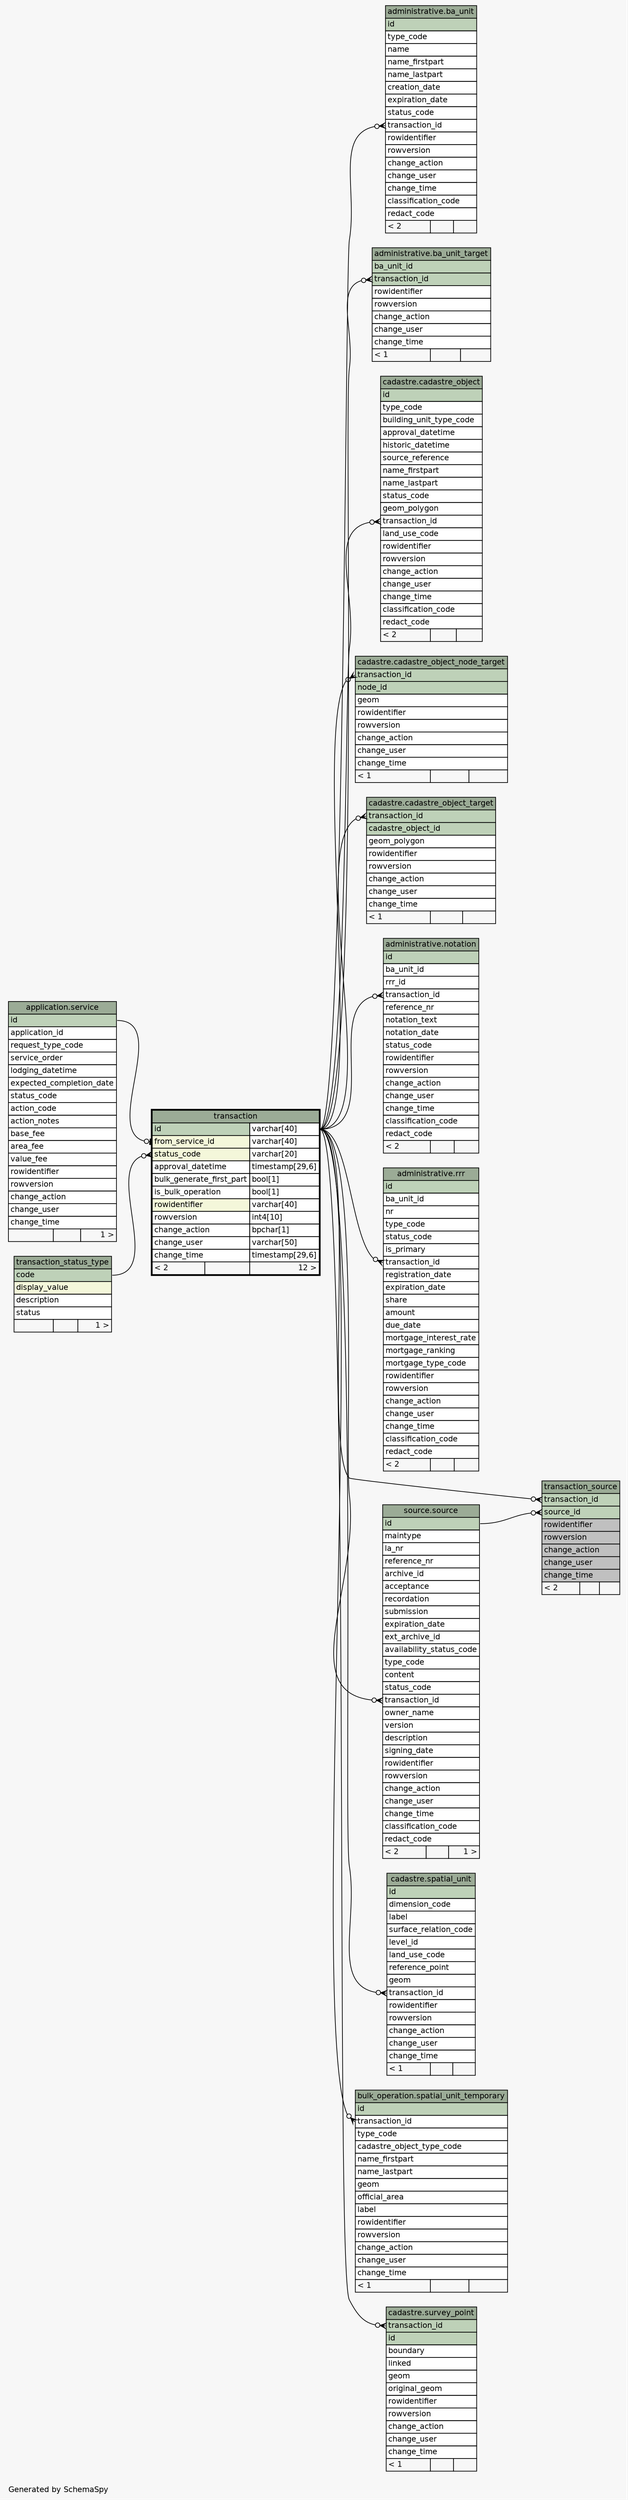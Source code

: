 // dot 2.36.0 on Windows 7 6.1
// SchemaSpy rev 590
digraph "oneDegreeRelationshipsDiagram" {
  graph [
    rankdir="RL"
    bgcolor="#f7f7f7"
    label="\nGenerated by SchemaSpy"
    labeljust="l"
    nodesep="0.18"
    ranksep="0.46"
    fontname="Helvetica"
    fontsize="11"
  ];
  node [
    fontname="Helvetica"
    fontsize="11"
    shape="plaintext"
  ];
  edge [
    arrowsize="0.8"
  ];
  "administrative.ba_unit":"transaction_id":w -> "transaction":"id.type":e [arrowhead=none dir=back arrowtail=crowodot];
  "administrative.ba_unit_target":"transaction_id":w -> "transaction":"id.type":e [arrowhead=none dir=back arrowtail=crowodot];
  "cadastre.cadastre_object":"transaction_id":w -> "transaction":"id.type":e [arrowhead=none dir=back arrowtail=crowodot];
  "cadastre.cadastre_object_node_target":"transaction_id":w -> "transaction":"id.type":e [arrowhead=none dir=back arrowtail=crowodot];
  "cadastre.cadastre_object_target":"transaction_id":w -> "transaction":"id.type":e [arrowhead=none dir=back arrowtail=crowodot];
  "administrative.notation":"transaction_id":w -> "transaction":"id.type":e [arrowhead=none dir=back arrowtail=crowodot];
  "administrative.rrr":"transaction_id":w -> "transaction":"id.type":e [arrowhead=none dir=back arrowtail=crowodot];
  "source.source":"transaction_id":w -> "transaction":"id.type":e [arrowhead=none dir=back arrowtail=crowodot];
  "cadastre.spatial_unit":"transaction_id":w -> "transaction":"id.type":e [arrowhead=none dir=back arrowtail=crowodot];
  "bulk_operation.spatial_unit_temporary":"transaction_id":w -> "transaction":"id.type":e [arrowhead=none dir=back arrowtail=crowodot];
  "cadastre.survey_point":"transaction_id":w -> "transaction":"id.type":e [arrowhead=none dir=back arrowtail=crowodot];
  "transaction":"from_service_id":w -> "application.service":"id":e [arrowhead=none dir=back arrowtail=teeodot];
  "transaction":"status_code":w -> "transaction_status_type":"code":e [arrowhead=none dir=back arrowtail=crowodot];
  "transaction_source":"source_id":w -> "source.source":"id":e [arrowhead=none dir=back arrowtail=crowodot];
  "transaction_source":"transaction_id":w -> "transaction":"id.type":e [arrowhead=none dir=back arrowtail=crowodot];
  "administrative.ba_unit" [
    label=<
    <TABLE BORDER="0" CELLBORDER="1" CELLSPACING="0" BGCOLOR="#ffffff">
      <TR><TD COLSPAN="3" BGCOLOR="#9bab96" ALIGN="CENTER">administrative.ba_unit</TD></TR>
      <TR><TD PORT="id" COLSPAN="3" BGCOLOR="#bed1b8" ALIGN="LEFT">id</TD></TR>
      <TR><TD PORT="type_code" COLSPAN="3" ALIGN="LEFT">type_code</TD></TR>
      <TR><TD PORT="name" COLSPAN="3" ALIGN="LEFT">name</TD></TR>
      <TR><TD PORT="name_firstpart" COLSPAN="3" ALIGN="LEFT">name_firstpart</TD></TR>
      <TR><TD PORT="name_lastpart" COLSPAN="3" ALIGN="LEFT">name_lastpart</TD></TR>
      <TR><TD PORT="creation_date" COLSPAN="3" ALIGN="LEFT">creation_date</TD></TR>
      <TR><TD PORT="expiration_date" COLSPAN="3" ALIGN="LEFT">expiration_date</TD></TR>
      <TR><TD PORT="status_code" COLSPAN="3" ALIGN="LEFT">status_code</TD></TR>
      <TR><TD PORT="transaction_id" COLSPAN="3" ALIGN="LEFT">transaction_id</TD></TR>
      <TR><TD PORT="rowidentifier" COLSPAN="3" ALIGN="LEFT">rowidentifier</TD></TR>
      <TR><TD PORT="rowversion" COLSPAN="3" ALIGN="LEFT">rowversion</TD></TR>
      <TR><TD PORT="change_action" COLSPAN="3" ALIGN="LEFT">change_action</TD></TR>
      <TR><TD PORT="change_user" COLSPAN="3" ALIGN="LEFT">change_user</TD></TR>
      <TR><TD PORT="change_time" COLSPAN="3" ALIGN="LEFT">change_time</TD></TR>
      <TR><TD PORT="classification_code" COLSPAN="3" ALIGN="LEFT">classification_code</TD></TR>
      <TR><TD PORT="redact_code" COLSPAN="3" ALIGN="LEFT">redact_code</TD></TR>
      <TR><TD ALIGN="LEFT" BGCOLOR="#f7f7f7">&lt; 2</TD><TD ALIGN="RIGHT" BGCOLOR="#f7f7f7">  </TD><TD ALIGN="RIGHT" BGCOLOR="#f7f7f7">  </TD></TR>
    </TABLE>>
    URL="../../administrative/tables/ba_unit.html"
    tooltip="administrative.ba_unit"
  ];
  "administrative.ba_unit_target" [
    label=<
    <TABLE BORDER="0" CELLBORDER="1" CELLSPACING="0" BGCOLOR="#ffffff">
      <TR><TD COLSPAN="3" BGCOLOR="#9bab96" ALIGN="CENTER">administrative.ba_unit_target</TD></TR>
      <TR><TD PORT="ba_unit_id" COLSPAN="3" BGCOLOR="#bed1b8" ALIGN="LEFT">ba_unit_id</TD></TR>
      <TR><TD PORT="transaction_id" COLSPAN="3" BGCOLOR="#bed1b8" ALIGN="LEFT">transaction_id</TD></TR>
      <TR><TD PORT="rowidentifier" COLSPAN="3" ALIGN="LEFT">rowidentifier</TD></TR>
      <TR><TD PORT="rowversion" COLSPAN="3" ALIGN="LEFT">rowversion</TD></TR>
      <TR><TD PORT="change_action" COLSPAN="3" ALIGN="LEFT">change_action</TD></TR>
      <TR><TD PORT="change_user" COLSPAN="3" ALIGN="LEFT">change_user</TD></TR>
      <TR><TD PORT="change_time" COLSPAN="3" ALIGN="LEFT">change_time</TD></TR>
      <TR><TD ALIGN="LEFT" BGCOLOR="#f7f7f7">&lt; 1</TD><TD ALIGN="RIGHT" BGCOLOR="#f7f7f7">  </TD><TD ALIGN="RIGHT" BGCOLOR="#f7f7f7">  </TD></TR>
    </TABLE>>
    URL="../../administrative/tables/ba_unit_target.html"
    tooltip="administrative.ba_unit_target"
  ];
  "cadastre.cadastre_object" [
    label=<
    <TABLE BORDER="0" CELLBORDER="1" CELLSPACING="0" BGCOLOR="#ffffff">
      <TR><TD COLSPAN="3" BGCOLOR="#9bab96" ALIGN="CENTER">cadastre.cadastre_object</TD></TR>
      <TR><TD PORT="id" COLSPAN="3" BGCOLOR="#bed1b8" ALIGN="LEFT">id</TD></TR>
      <TR><TD PORT="type_code" COLSPAN="3" ALIGN="LEFT">type_code</TD></TR>
      <TR><TD PORT="building_unit_type_code" COLSPAN="3" ALIGN="LEFT">building_unit_type_code</TD></TR>
      <TR><TD PORT="approval_datetime" COLSPAN="3" ALIGN="LEFT">approval_datetime</TD></TR>
      <TR><TD PORT="historic_datetime" COLSPAN="3" ALIGN="LEFT">historic_datetime</TD></TR>
      <TR><TD PORT="source_reference" COLSPAN="3" ALIGN="LEFT">source_reference</TD></TR>
      <TR><TD PORT="name_firstpart" COLSPAN="3" ALIGN="LEFT">name_firstpart</TD></TR>
      <TR><TD PORT="name_lastpart" COLSPAN="3" ALIGN="LEFT">name_lastpart</TD></TR>
      <TR><TD PORT="status_code" COLSPAN="3" ALIGN="LEFT">status_code</TD></TR>
      <TR><TD PORT="geom_polygon" COLSPAN="3" ALIGN="LEFT">geom_polygon</TD></TR>
      <TR><TD PORT="transaction_id" COLSPAN="3" ALIGN="LEFT">transaction_id</TD></TR>
      <TR><TD PORT="land_use_code" COLSPAN="3" ALIGN="LEFT">land_use_code</TD></TR>
      <TR><TD PORT="rowidentifier" COLSPAN="3" ALIGN="LEFT">rowidentifier</TD></TR>
      <TR><TD PORT="rowversion" COLSPAN="3" ALIGN="LEFT">rowversion</TD></TR>
      <TR><TD PORT="change_action" COLSPAN="3" ALIGN="LEFT">change_action</TD></TR>
      <TR><TD PORT="change_user" COLSPAN="3" ALIGN="LEFT">change_user</TD></TR>
      <TR><TD PORT="change_time" COLSPAN="3" ALIGN="LEFT">change_time</TD></TR>
      <TR><TD PORT="classification_code" COLSPAN="3" ALIGN="LEFT">classification_code</TD></TR>
      <TR><TD PORT="redact_code" COLSPAN="3" ALIGN="LEFT">redact_code</TD></TR>
      <TR><TD ALIGN="LEFT" BGCOLOR="#f7f7f7">&lt; 2</TD><TD ALIGN="RIGHT" BGCOLOR="#f7f7f7">  </TD><TD ALIGN="RIGHT" BGCOLOR="#f7f7f7">  </TD></TR>
    </TABLE>>
    URL="../../cadastre/tables/cadastre_object.html"
    tooltip="cadastre.cadastre_object"
  ];
  "cadastre.cadastre_object_node_target" [
    label=<
    <TABLE BORDER="0" CELLBORDER="1" CELLSPACING="0" BGCOLOR="#ffffff">
      <TR><TD COLSPAN="3" BGCOLOR="#9bab96" ALIGN="CENTER">cadastre.cadastre_object_node_target</TD></TR>
      <TR><TD PORT="transaction_id" COLSPAN="3" BGCOLOR="#bed1b8" ALIGN="LEFT">transaction_id</TD></TR>
      <TR><TD PORT="node_id" COLSPAN="3" BGCOLOR="#bed1b8" ALIGN="LEFT">node_id</TD></TR>
      <TR><TD PORT="geom" COLSPAN="3" ALIGN="LEFT">geom</TD></TR>
      <TR><TD PORT="rowidentifier" COLSPAN="3" ALIGN="LEFT">rowidentifier</TD></TR>
      <TR><TD PORT="rowversion" COLSPAN="3" ALIGN="LEFT">rowversion</TD></TR>
      <TR><TD PORT="change_action" COLSPAN="3" ALIGN="LEFT">change_action</TD></TR>
      <TR><TD PORT="change_user" COLSPAN="3" ALIGN="LEFT">change_user</TD></TR>
      <TR><TD PORT="change_time" COLSPAN="3" ALIGN="LEFT">change_time</TD></TR>
      <TR><TD ALIGN="LEFT" BGCOLOR="#f7f7f7">&lt; 1</TD><TD ALIGN="RIGHT" BGCOLOR="#f7f7f7">  </TD><TD ALIGN="RIGHT" BGCOLOR="#f7f7f7">  </TD></TR>
    </TABLE>>
    URL="../../cadastre/tables/cadastre_object_node_target.html"
    tooltip="cadastre.cadastre_object_node_target"
  ];
  "cadastre.cadastre_object_target" [
    label=<
    <TABLE BORDER="0" CELLBORDER="1" CELLSPACING="0" BGCOLOR="#ffffff">
      <TR><TD COLSPAN="3" BGCOLOR="#9bab96" ALIGN="CENTER">cadastre.cadastre_object_target</TD></TR>
      <TR><TD PORT="transaction_id" COLSPAN="3" BGCOLOR="#bed1b8" ALIGN="LEFT">transaction_id</TD></TR>
      <TR><TD PORT="cadastre_object_id" COLSPAN="3" BGCOLOR="#bed1b8" ALIGN="LEFT">cadastre_object_id</TD></TR>
      <TR><TD PORT="geom_polygon" COLSPAN="3" ALIGN="LEFT">geom_polygon</TD></TR>
      <TR><TD PORT="rowidentifier" COLSPAN="3" ALIGN="LEFT">rowidentifier</TD></TR>
      <TR><TD PORT="rowversion" COLSPAN="3" ALIGN="LEFT">rowversion</TD></TR>
      <TR><TD PORT="change_action" COLSPAN="3" ALIGN="LEFT">change_action</TD></TR>
      <TR><TD PORT="change_user" COLSPAN="3" ALIGN="LEFT">change_user</TD></TR>
      <TR><TD PORT="change_time" COLSPAN="3" ALIGN="LEFT">change_time</TD></TR>
      <TR><TD ALIGN="LEFT" BGCOLOR="#f7f7f7">&lt; 1</TD><TD ALIGN="RIGHT" BGCOLOR="#f7f7f7">  </TD><TD ALIGN="RIGHT" BGCOLOR="#f7f7f7">  </TD></TR>
    </TABLE>>
    URL="../../cadastre/tables/cadastre_object_target.html"
    tooltip="cadastre.cadastre_object_target"
  ];
  "administrative.notation" [
    label=<
    <TABLE BORDER="0" CELLBORDER="1" CELLSPACING="0" BGCOLOR="#ffffff">
      <TR><TD COLSPAN="3" BGCOLOR="#9bab96" ALIGN="CENTER">administrative.notation</TD></TR>
      <TR><TD PORT="id" COLSPAN="3" BGCOLOR="#bed1b8" ALIGN="LEFT">id</TD></TR>
      <TR><TD PORT="ba_unit_id" COLSPAN="3" ALIGN="LEFT">ba_unit_id</TD></TR>
      <TR><TD PORT="rrr_id" COLSPAN="3" ALIGN="LEFT">rrr_id</TD></TR>
      <TR><TD PORT="transaction_id" COLSPAN="3" ALIGN="LEFT">transaction_id</TD></TR>
      <TR><TD PORT="reference_nr" COLSPAN="3" ALIGN="LEFT">reference_nr</TD></TR>
      <TR><TD PORT="notation_text" COLSPAN="3" ALIGN="LEFT">notation_text</TD></TR>
      <TR><TD PORT="notation_date" COLSPAN="3" ALIGN="LEFT">notation_date</TD></TR>
      <TR><TD PORT="status_code" COLSPAN="3" ALIGN="LEFT">status_code</TD></TR>
      <TR><TD PORT="rowidentifier" COLSPAN="3" ALIGN="LEFT">rowidentifier</TD></TR>
      <TR><TD PORT="rowversion" COLSPAN="3" ALIGN="LEFT">rowversion</TD></TR>
      <TR><TD PORT="change_action" COLSPAN="3" ALIGN="LEFT">change_action</TD></TR>
      <TR><TD PORT="change_user" COLSPAN="3" ALIGN="LEFT">change_user</TD></TR>
      <TR><TD PORT="change_time" COLSPAN="3" ALIGN="LEFT">change_time</TD></TR>
      <TR><TD PORT="classification_code" COLSPAN="3" ALIGN="LEFT">classification_code</TD></TR>
      <TR><TD PORT="redact_code" COLSPAN="3" ALIGN="LEFT">redact_code</TD></TR>
      <TR><TD ALIGN="LEFT" BGCOLOR="#f7f7f7">&lt; 2</TD><TD ALIGN="RIGHT" BGCOLOR="#f7f7f7">  </TD><TD ALIGN="RIGHT" BGCOLOR="#f7f7f7">  </TD></TR>
    </TABLE>>
    URL="../../administrative/tables/notation.html"
    tooltip="administrative.notation"
  ];
  "administrative.rrr" [
    label=<
    <TABLE BORDER="0" CELLBORDER="1" CELLSPACING="0" BGCOLOR="#ffffff">
      <TR><TD COLSPAN="3" BGCOLOR="#9bab96" ALIGN="CENTER">administrative.rrr</TD></TR>
      <TR><TD PORT="id" COLSPAN="3" BGCOLOR="#bed1b8" ALIGN="LEFT">id</TD></TR>
      <TR><TD PORT="ba_unit_id" COLSPAN="3" ALIGN="LEFT">ba_unit_id</TD></TR>
      <TR><TD PORT="nr" COLSPAN="3" ALIGN="LEFT">nr</TD></TR>
      <TR><TD PORT="type_code" COLSPAN="3" ALIGN="LEFT">type_code</TD></TR>
      <TR><TD PORT="status_code" COLSPAN="3" ALIGN="LEFT">status_code</TD></TR>
      <TR><TD PORT="is_primary" COLSPAN="3" ALIGN="LEFT">is_primary</TD></TR>
      <TR><TD PORT="transaction_id" COLSPAN="3" ALIGN="LEFT">transaction_id</TD></TR>
      <TR><TD PORT="registration_date" COLSPAN="3" ALIGN="LEFT">registration_date</TD></TR>
      <TR><TD PORT="expiration_date" COLSPAN="3" ALIGN="LEFT">expiration_date</TD></TR>
      <TR><TD PORT="share" COLSPAN="3" ALIGN="LEFT">share</TD></TR>
      <TR><TD PORT="amount" COLSPAN="3" ALIGN="LEFT">amount</TD></TR>
      <TR><TD PORT="due_date" COLSPAN="3" ALIGN="LEFT">due_date</TD></TR>
      <TR><TD PORT="mortgage_interest_rate" COLSPAN="3" ALIGN="LEFT">mortgage_interest_rate</TD></TR>
      <TR><TD PORT="mortgage_ranking" COLSPAN="3" ALIGN="LEFT">mortgage_ranking</TD></TR>
      <TR><TD PORT="mortgage_type_code" COLSPAN="3" ALIGN="LEFT">mortgage_type_code</TD></TR>
      <TR><TD PORT="rowidentifier" COLSPAN="3" ALIGN="LEFT">rowidentifier</TD></TR>
      <TR><TD PORT="rowversion" COLSPAN="3" ALIGN="LEFT">rowversion</TD></TR>
      <TR><TD PORT="change_action" COLSPAN="3" ALIGN="LEFT">change_action</TD></TR>
      <TR><TD PORT="change_user" COLSPAN="3" ALIGN="LEFT">change_user</TD></TR>
      <TR><TD PORT="change_time" COLSPAN="3" ALIGN="LEFT">change_time</TD></TR>
      <TR><TD PORT="classification_code" COLSPAN="3" ALIGN="LEFT">classification_code</TD></TR>
      <TR><TD PORT="redact_code" COLSPAN="3" ALIGN="LEFT">redact_code</TD></TR>
      <TR><TD ALIGN="LEFT" BGCOLOR="#f7f7f7">&lt; 2</TD><TD ALIGN="RIGHT" BGCOLOR="#f7f7f7">  </TD><TD ALIGN="RIGHT" BGCOLOR="#f7f7f7">  </TD></TR>
    </TABLE>>
    URL="../../administrative/tables/rrr.html"
    tooltip="administrative.rrr"
  ];
  "application.service" [
    label=<
    <TABLE BORDER="0" CELLBORDER="1" CELLSPACING="0" BGCOLOR="#ffffff">
      <TR><TD COLSPAN="3" BGCOLOR="#9bab96" ALIGN="CENTER">application.service</TD></TR>
      <TR><TD PORT="id" COLSPAN="3" BGCOLOR="#bed1b8" ALIGN="LEFT">id</TD></TR>
      <TR><TD PORT="application_id" COLSPAN="3" ALIGN="LEFT">application_id</TD></TR>
      <TR><TD PORT="request_type_code" COLSPAN="3" ALIGN="LEFT">request_type_code</TD></TR>
      <TR><TD PORT="service_order" COLSPAN="3" ALIGN="LEFT">service_order</TD></TR>
      <TR><TD PORT="lodging_datetime" COLSPAN="3" ALIGN="LEFT">lodging_datetime</TD></TR>
      <TR><TD PORT="expected_completion_date" COLSPAN="3" ALIGN="LEFT">expected_completion_date</TD></TR>
      <TR><TD PORT="status_code" COLSPAN="3" ALIGN="LEFT">status_code</TD></TR>
      <TR><TD PORT="action_code" COLSPAN="3" ALIGN="LEFT">action_code</TD></TR>
      <TR><TD PORT="action_notes" COLSPAN="3" ALIGN="LEFT">action_notes</TD></TR>
      <TR><TD PORT="base_fee" COLSPAN="3" ALIGN="LEFT">base_fee</TD></TR>
      <TR><TD PORT="area_fee" COLSPAN="3" ALIGN="LEFT">area_fee</TD></TR>
      <TR><TD PORT="value_fee" COLSPAN="3" ALIGN="LEFT">value_fee</TD></TR>
      <TR><TD PORT="rowidentifier" COLSPAN="3" ALIGN="LEFT">rowidentifier</TD></TR>
      <TR><TD PORT="rowversion" COLSPAN="3" ALIGN="LEFT">rowversion</TD></TR>
      <TR><TD PORT="change_action" COLSPAN="3" ALIGN="LEFT">change_action</TD></TR>
      <TR><TD PORT="change_user" COLSPAN="3" ALIGN="LEFT">change_user</TD></TR>
      <TR><TD PORT="change_time" COLSPAN="3" ALIGN="LEFT">change_time</TD></TR>
      <TR><TD ALIGN="LEFT" BGCOLOR="#f7f7f7">  </TD><TD ALIGN="RIGHT" BGCOLOR="#f7f7f7">  </TD><TD ALIGN="RIGHT" BGCOLOR="#f7f7f7">1 &gt;</TD></TR>
    </TABLE>>
    URL="../../application/tables/service.html"
    tooltip="application.service"
  ];
  "source.source" [
    label=<
    <TABLE BORDER="0" CELLBORDER="1" CELLSPACING="0" BGCOLOR="#ffffff">
      <TR><TD COLSPAN="3" BGCOLOR="#9bab96" ALIGN="CENTER">source.source</TD></TR>
      <TR><TD PORT="id" COLSPAN="3" BGCOLOR="#bed1b8" ALIGN="LEFT">id</TD></TR>
      <TR><TD PORT="maintype" COLSPAN="3" ALIGN="LEFT">maintype</TD></TR>
      <TR><TD PORT="la_nr" COLSPAN="3" ALIGN="LEFT">la_nr</TD></TR>
      <TR><TD PORT="reference_nr" COLSPAN="3" ALIGN="LEFT">reference_nr</TD></TR>
      <TR><TD PORT="archive_id" COLSPAN="3" ALIGN="LEFT">archive_id</TD></TR>
      <TR><TD PORT="acceptance" COLSPAN="3" ALIGN="LEFT">acceptance</TD></TR>
      <TR><TD PORT="recordation" COLSPAN="3" ALIGN="LEFT">recordation</TD></TR>
      <TR><TD PORT="submission" COLSPAN="3" ALIGN="LEFT">submission</TD></TR>
      <TR><TD PORT="expiration_date" COLSPAN="3" ALIGN="LEFT">expiration_date</TD></TR>
      <TR><TD PORT="ext_archive_id" COLSPAN="3" ALIGN="LEFT">ext_archive_id</TD></TR>
      <TR><TD PORT="availability_status_code" COLSPAN="3" ALIGN="LEFT">availability_status_code</TD></TR>
      <TR><TD PORT="type_code" COLSPAN="3" ALIGN="LEFT">type_code</TD></TR>
      <TR><TD PORT="content" COLSPAN="3" ALIGN="LEFT">content</TD></TR>
      <TR><TD PORT="status_code" COLSPAN="3" ALIGN="LEFT">status_code</TD></TR>
      <TR><TD PORT="transaction_id" COLSPAN="3" ALIGN="LEFT">transaction_id</TD></TR>
      <TR><TD PORT="owner_name" COLSPAN="3" ALIGN="LEFT">owner_name</TD></TR>
      <TR><TD PORT="version" COLSPAN="3" ALIGN="LEFT">version</TD></TR>
      <TR><TD PORT="description" COLSPAN="3" ALIGN="LEFT">description</TD></TR>
      <TR><TD PORT="signing_date" COLSPAN="3" ALIGN="LEFT">signing_date</TD></TR>
      <TR><TD PORT="rowidentifier" COLSPAN="3" ALIGN="LEFT">rowidentifier</TD></TR>
      <TR><TD PORT="rowversion" COLSPAN="3" ALIGN="LEFT">rowversion</TD></TR>
      <TR><TD PORT="change_action" COLSPAN="3" ALIGN="LEFT">change_action</TD></TR>
      <TR><TD PORT="change_user" COLSPAN="3" ALIGN="LEFT">change_user</TD></TR>
      <TR><TD PORT="change_time" COLSPAN="3" ALIGN="LEFT">change_time</TD></TR>
      <TR><TD PORT="classification_code" COLSPAN="3" ALIGN="LEFT">classification_code</TD></TR>
      <TR><TD PORT="redact_code" COLSPAN="3" ALIGN="LEFT">redact_code</TD></TR>
      <TR><TD ALIGN="LEFT" BGCOLOR="#f7f7f7">&lt; 2</TD><TD ALIGN="RIGHT" BGCOLOR="#f7f7f7">  </TD><TD ALIGN="RIGHT" BGCOLOR="#f7f7f7">1 &gt;</TD></TR>
    </TABLE>>
    URL="../../source/tables/source.html"
    tooltip="source.source"
  ];
  "cadastre.spatial_unit" [
    label=<
    <TABLE BORDER="0" CELLBORDER="1" CELLSPACING="0" BGCOLOR="#ffffff">
      <TR><TD COLSPAN="3" BGCOLOR="#9bab96" ALIGN="CENTER">cadastre.spatial_unit</TD></TR>
      <TR><TD PORT="id" COLSPAN="3" BGCOLOR="#bed1b8" ALIGN="LEFT">id</TD></TR>
      <TR><TD PORT="dimension_code" COLSPAN="3" ALIGN="LEFT">dimension_code</TD></TR>
      <TR><TD PORT="label" COLSPAN="3" ALIGN="LEFT">label</TD></TR>
      <TR><TD PORT="surface_relation_code" COLSPAN="3" ALIGN="LEFT">surface_relation_code</TD></TR>
      <TR><TD PORT="level_id" COLSPAN="3" ALIGN="LEFT">level_id</TD></TR>
      <TR><TD PORT="land_use_code" COLSPAN="3" ALIGN="LEFT">land_use_code</TD></TR>
      <TR><TD PORT="reference_point" COLSPAN="3" ALIGN="LEFT">reference_point</TD></TR>
      <TR><TD PORT="geom" COLSPAN="3" ALIGN="LEFT">geom</TD></TR>
      <TR><TD PORT="transaction_id" COLSPAN="3" ALIGN="LEFT">transaction_id</TD></TR>
      <TR><TD PORT="rowidentifier" COLSPAN="3" ALIGN="LEFT">rowidentifier</TD></TR>
      <TR><TD PORT="rowversion" COLSPAN="3" ALIGN="LEFT">rowversion</TD></TR>
      <TR><TD PORT="change_action" COLSPAN="3" ALIGN="LEFT">change_action</TD></TR>
      <TR><TD PORT="change_user" COLSPAN="3" ALIGN="LEFT">change_user</TD></TR>
      <TR><TD PORT="change_time" COLSPAN="3" ALIGN="LEFT">change_time</TD></TR>
      <TR><TD ALIGN="LEFT" BGCOLOR="#f7f7f7">&lt; 1</TD><TD ALIGN="RIGHT" BGCOLOR="#f7f7f7">  </TD><TD ALIGN="RIGHT" BGCOLOR="#f7f7f7">  </TD></TR>
    </TABLE>>
    URL="../../cadastre/tables/spatial_unit.html"
    tooltip="cadastre.spatial_unit"
  ];
  "bulk_operation.spatial_unit_temporary" [
    label=<
    <TABLE BORDER="0" CELLBORDER="1" CELLSPACING="0" BGCOLOR="#ffffff">
      <TR><TD COLSPAN="3" BGCOLOR="#9bab96" ALIGN="CENTER">bulk_operation.spatial_unit_temporary</TD></TR>
      <TR><TD PORT="id" COLSPAN="3" BGCOLOR="#bed1b8" ALIGN="LEFT">id</TD></TR>
      <TR><TD PORT="transaction_id" COLSPAN="3" ALIGN="LEFT">transaction_id</TD></TR>
      <TR><TD PORT="type_code" COLSPAN="3" ALIGN="LEFT">type_code</TD></TR>
      <TR><TD PORT="cadastre_object_type_code" COLSPAN="3" ALIGN="LEFT">cadastre_object_type_code</TD></TR>
      <TR><TD PORT="name_firstpart" COLSPAN="3" ALIGN="LEFT">name_firstpart</TD></TR>
      <TR><TD PORT="name_lastpart" COLSPAN="3" ALIGN="LEFT">name_lastpart</TD></TR>
      <TR><TD PORT="geom" COLSPAN="3" ALIGN="LEFT">geom</TD></TR>
      <TR><TD PORT="official_area" COLSPAN="3" ALIGN="LEFT">official_area</TD></TR>
      <TR><TD PORT="label" COLSPAN="3" ALIGN="LEFT">label</TD></TR>
      <TR><TD PORT="rowidentifier" COLSPAN="3" ALIGN="LEFT">rowidentifier</TD></TR>
      <TR><TD PORT="rowversion" COLSPAN="3" ALIGN="LEFT">rowversion</TD></TR>
      <TR><TD PORT="change_action" COLSPAN="3" ALIGN="LEFT">change_action</TD></TR>
      <TR><TD PORT="change_user" COLSPAN="3" ALIGN="LEFT">change_user</TD></TR>
      <TR><TD PORT="change_time" COLSPAN="3" ALIGN="LEFT">change_time</TD></TR>
      <TR><TD ALIGN="LEFT" BGCOLOR="#f7f7f7">&lt; 1</TD><TD ALIGN="RIGHT" BGCOLOR="#f7f7f7">  </TD><TD ALIGN="RIGHT" BGCOLOR="#f7f7f7">  </TD></TR>
    </TABLE>>
    URL="../../bulk_operation/tables/spatial_unit_temporary.html"
    tooltip="bulk_operation.spatial_unit_temporary"
  ];
  "cadastre.survey_point" [
    label=<
    <TABLE BORDER="0" CELLBORDER="1" CELLSPACING="0" BGCOLOR="#ffffff">
      <TR><TD COLSPAN="3" BGCOLOR="#9bab96" ALIGN="CENTER">cadastre.survey_point</TD></TR>
      <TR><TD PORT="transaction_id" COLSPAN="3" BGCOLOR="#bed1b8" ALIGN="LEFT">transaction_id</TD></TR>
      <TR><TD PORT="id" COLSPAN="3" BGCOLOR="#bed1b8" ALIGN="LEFT">id</TD></TR>
      <TR><TD PORT="boundary" COLSPAN="3" ALIGN="LEFT">boundary</TD></TR>
      <TR><TD PORT="linked" COLSPAN="3" ALIGN="LEFT">linked</TD></TR>
      <TR><TD PORT="geom" COLSPAN="3" ALIGN="LEFT">geom</TD></TR>
      <TR><TD PORT="original_geom" COLSPAN="3" ALIGN="LEFT">original_geom</TD></TR>
      <TR><TD PORT="rowidentifier" COLSPAN="3" ALIGN="LEFT">rowidentifier</TD></TR>
      <TR><TD PORT="rowversion" COLSPAN="3" ALIGN="LEFT">rowversion</TD></TR>
      <TR><TD PORT="change_action" COLSPAN="3" ALIGN="LEFT">change_action</TD></TR>
      <TR><TD PORT="change_user" COLSPAN="3" ALIGN="LEFT">change_user</TD></TR>
      <TR><TD PORT="change_time" COLSPAN="3" ALIGN="LEFT">change_time</TD></TR>
      <TR><TD ALIGN="LEFT" BGCOLOR="#f7f7f7">&lt; 1</TD><TD ALIGN="RIGHT" BGCOLOR="#f7f7f7">  </TD><TD ALIGN="RIGHT" BGCOLOR="#f7f7f7">  </TD></TR>
    </TABLE>>
    URL="../../cadastre/tables/survey_point.html"
    tooltip="cadastre.survey_point"
  ];
  "transaction" [
    label=<
    <TABLE BORDER="2" CELLBORDER="1" CELLSPACING="0" BGCOLOR="#ffffff">
      <TR><TD COLSPAN="3" BGCOLOR="#9bab96" ALIGN="CENTER">transaction</TD></TR>
      <TR><TD PORT="id" COLSPAN="2" BGCOLOR="#bed1b8" ALIGN="LEFT">id</TD><TD PORT="id.type" ALIGN="LEFT">varchar[40]</TD></TR>
      <TR><TD PORT="from_service_id" COLSPAN="2" BGCOLOR="#f4f7da" ALIGN="LEFT">from_service_id</TD><TD PORT="from_service_id.type" ALIGN="LEFT">varchar[40]</TD></TR>
      <TR><TD PORT="status_code" COLSPAN="2" BGCOLOR="#f4f7da" ALIGN="LEFT">status_code</TD><TD PORT="status_code.type" ALIGN="LEFT">varchar[20]</TD></TR>
      <TR><TD PORT="approval_datetime" COLSPAN="2" ALIGN="LEFT">approval_datetime</TD><TD PORT="approval_datetime.type" ALIGN="LEFT">timestamp[29,6]</TD></TR>
      <TR><TD PORT="bulk_generate_first_part" COLSPAN="2" ALIGN="LEFT">bulk_generate_first_part</TD><TD PORT="bulk_generate_first_part.type" ALIGN="LEFT">bool[1]</TD></TR>
      <TR><TD PORT="is_bulk_operation" COLSPAN="2" ALIGN="LEFT">is_bulk_operation</TD><TD PORT="is_bulk_operation.type" ALIGN="LEFT">bool[1]</TD></TR>
      <TR><TD PORT="rowidentifier" COLSPAN="2" BGCOLOR="#f4f7da" ALIGN="LEFT">rowidentifier</TD><TD PORT="rowidentifier.type" ALIGN="LEFT">varchar[40]</TD></TR>
      <TR><TD PORT="rowversion" COLSPAN="2" ALIGN="LEFT">rowversion</TD><TD PORT="rowversion.type" ALIGN="LEFT">int4[10]</TD></TR>
      <TR><TD PORT="change_action" COLSPAN="2" ALIGN="LEFT">change_action</TD><TD PORT="change_action.type" ALIGN="LEFT">bpchar[1]</TD></TR>
      <TR><TD PORT="change_user" COLSPAN="2" ALIGN="LEFT">change_user</TD><TD PORT="change_user.type" ALIGN="LEFT">varchar[50]</TD></TR>
      <TR><TD PORT="change_time" COLSPAN="2" ALIGN="LEFT">change_time</TD><TD PORT="change_time.type" ALIGN="LEFT">timestamp[29,6]</TD></TR>
      <TR><TD ALIGN="LEFT" BGCOLOR="#f7f7f7">&lt; 2</TD><TD ALIGN="RIGHT" BGCOLOR="#f7f7f7">  </TD><TD ALIGN="RIGHT" BGCOLOR="#f7f7f7">12 &gt;</TD></TR>
    </TABLE>>
    URL="transaction.html"
    tooltip="transaction"
  ];
  "transaction_source" [
    label=<
    <TABLE BORDER="0" CELLBORDER="1" CELLSPACING="0" BGCOLOR="#ffffff">
      <TR><TD COLSPAN="3" BGCOLOR="#9bab96" ALIGN="CENTER">transaction_source</TD></TR>
      <TR><TD PORT="transaction_id" COLSPAN="3" BGCOLOR="#bed1b8" ALIGN="LEFT">transaction_id</TD></TR>
      <TR><TD PORT="source_id" COLSPAN="3" BGCOLOR="#bed1b8" ALIGN="LEFT">source_id</TD></TR>
      <TR><TD PORT="rowidentifier" COLSPAN="3" BGCOLOR="#c0c0c0" ALIGN="LEFT">rowidentifier</TD></TR>
      <TR><TD PORT="rowversion" COLSPAN="3" BGCOLOR="#c0c0c0" ALIGN="LEFT">rowversion</TD></TR>
      <TR><TD PORT="change_action" COLSPAN="3" BGCOLOR="#c0c0c0" ALIGN="LEFT">change_action</TD></TR>
      <TR><TD PORT="change_user" COLSPAN="3" BGCOLOR="#c0c0c0" ALIGN="LEFT">change_user</TD></TR>
      <TR><TD PORT="change_time" COLSPAN="3" BGCOLOR="#c0c0c0" ALIGN="LEFT">change_time</TD></TR>
      <TR><TD ALIGN="LEFT" BGCOLOR="#f7f7f7">&lt; 2</TD><TD ALIGN="RIGHT" BGCOLOR="#f7f7f7">  </TD><TD ALIGN="RIGHT" BGCOLOR="#f7f7f7">  </TD></TR>
    </TABLE>>
    URL="transaction_source.html"
    tooltip="transaction_source"
  ];
  "transaction_status_type" [
    label=<
    <TABLE BORDER="0" CELLBORDER="1" CELLSPACING="0" BGCOLOR="#ffffff">
      <TR><TD COLSPAN="3" BGCOLOR="#9bab96" ALIGN="CENTER">transaction_status_type</TD></TR>
      <TR><TD PORT="code" COLSPAN="3" BGCOLOR="#bed1b8" ALIGN="LEFT">code</TD></TR>
      <TR><TD PORT="display_value" COLSPAN="3" BGCOLOR="#f4f7da" ALIGN="LEFT">display_value</TD></TR>
      <TR><TD PORT="description" COLSPAN="3" ALIGN="LEFT">description</TD></TR>
      <TR><TD PORT="status" COLSPAN="3" ALIGN="LEFT">status</TD></TR>
      <TR><TD ALIGN="LEFT" BGCOLOR="#f7f7f7">  </TD><TD ALIGN="RIGHT" BGCOLOR="#f7f7f7">  </TD><TD ALIGN="RIGHT" BGCOLOR="#f7f7f7">1 &gt;</TD></TR>
    </TABLE>>
    URL="transaction_status_type.html"
    tooltip="transaction_status_type"
  ];
}
